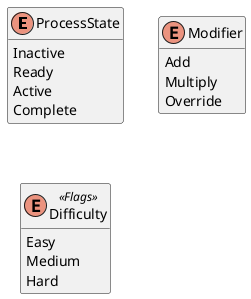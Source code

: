 @startuml common
hide enum methods
!startsub ProcessState

enum ProcessState {
    Inactive
    Ready
    Active
    Complete
}

!endsub

!startsub Modifier
enum Modifier {
    Add
    Multiply
    Override
    
}
!endsub

!startsub Difficulty
enum Difficulty <<Flags>> {
    Easy
    Medium
    Hard
}
!endsub

@enduml